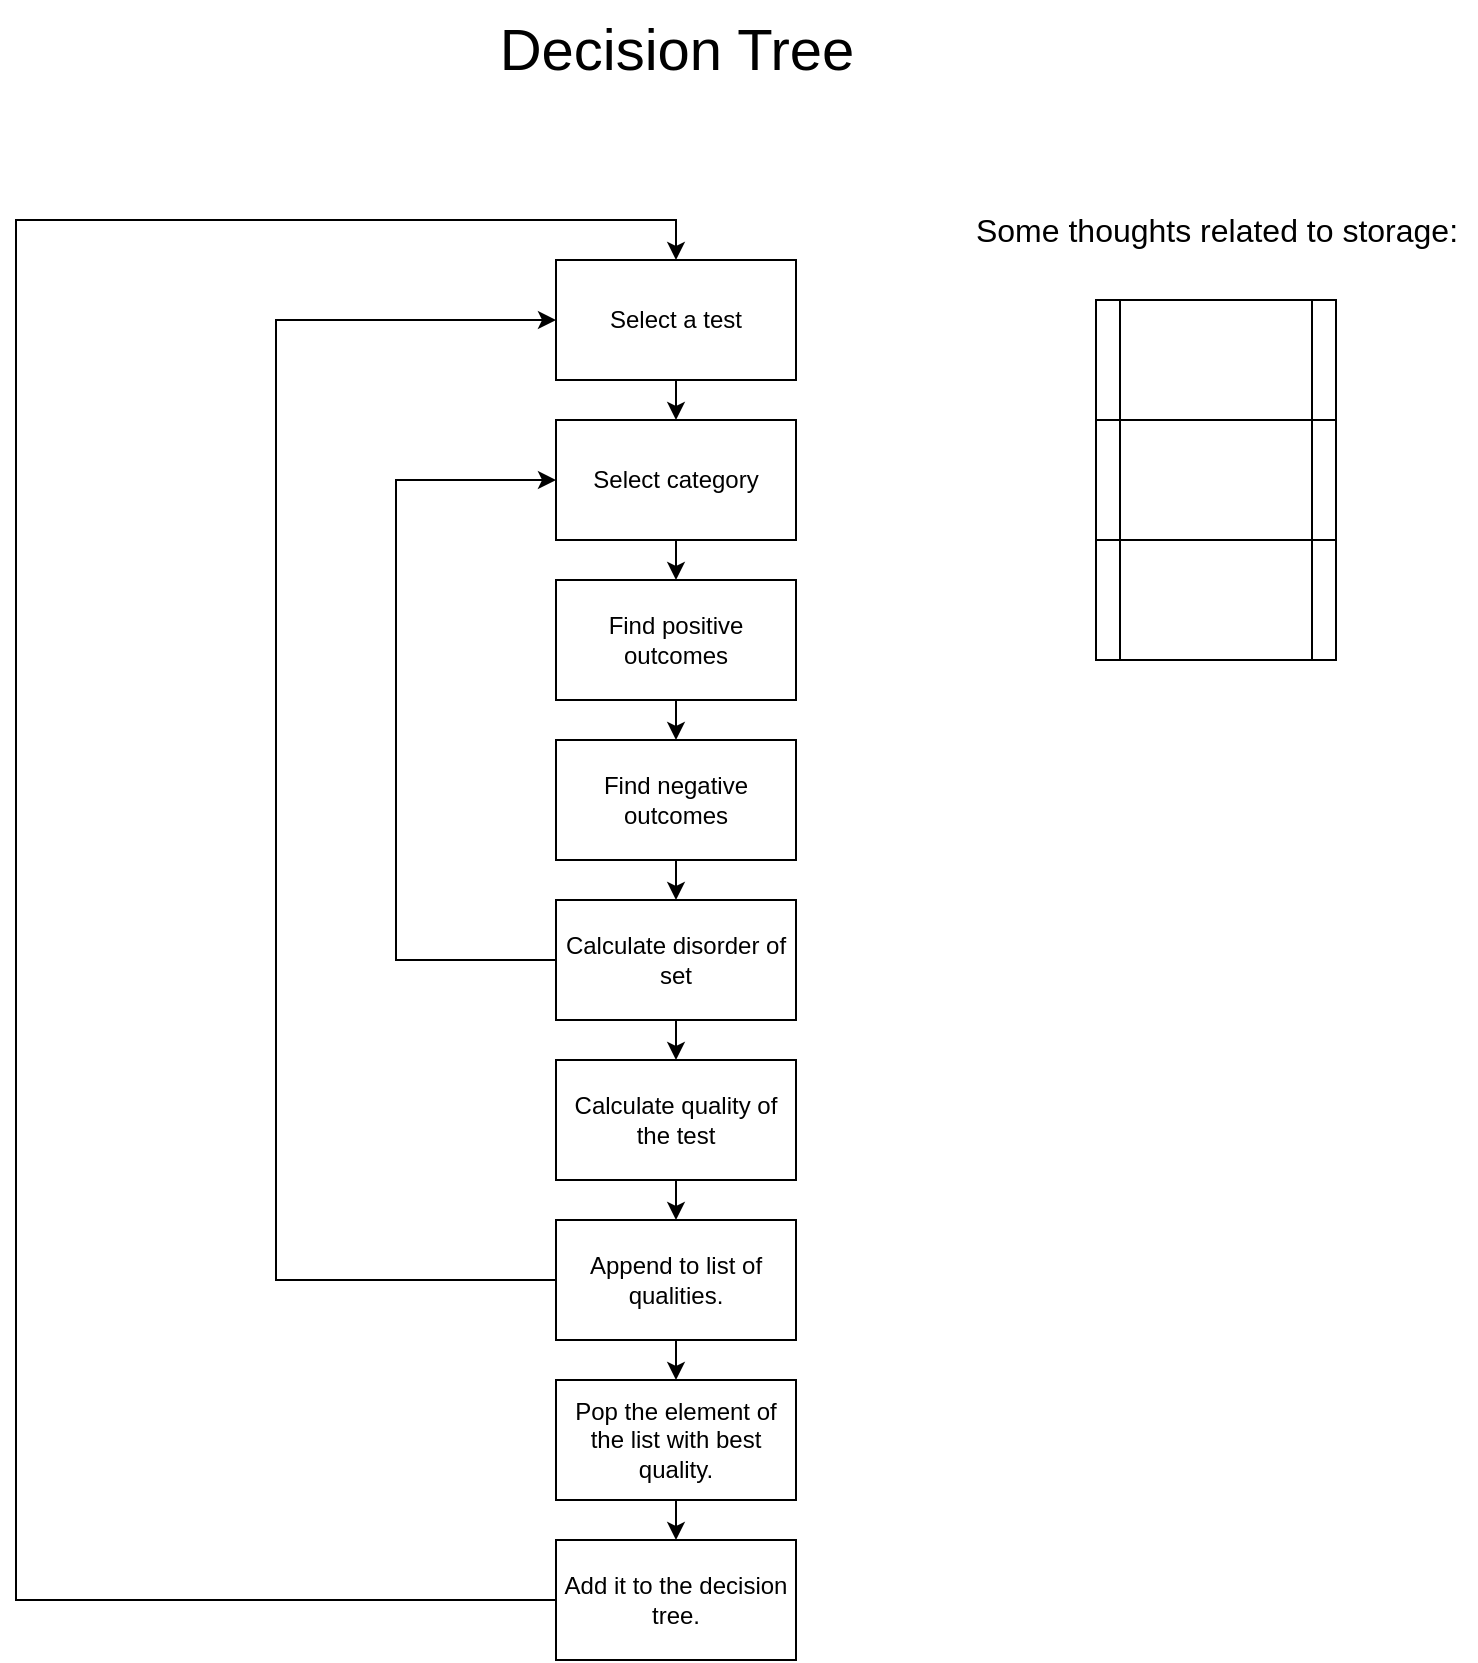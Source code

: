 <mxfile version="21.3.7" type="device">
  <diagram name="Page-1" id="Zc54gNBFulKKJqmMb2cP">
    <mxGraphModel dx="918" dy="584" grid="1" gridSize="10" guides="1" tooltips="1" connect="1" arrows="1" fold="1" page="1" pageScale="1" pageWidth="2336" pageHeight="1654" math="0" shadow="0">
      <root>
        <mxCell id="0" />
        <mxCell id="1" parent="0" />
        <mxCell id="f-rcmogYOw8T58UDo0su-19" style="edgeStyle=orthogonalEdgeStyle;rounded=0;orthogonalLoop=1;jettySize=auto;html=1;exitX=0.5;exitY=1;exitDx=0;exitDy=0;entryX=0.5;entryY=0;entryDx=0;entryDy=0;" edge="1" parent="1" source="f-rcmogYOw8T58UDo0su-1" target="f-rcmogYOw8T58UDo0su-2">
          <mxGeometry relative="1" as="geometry" />
        </mxCell>
        <mxCell id="f-rcmogYOw8T58UDo0su-1" value="Select a test" style="rounded=0;whiteSpace=wrap;html=1;" vertex="1" parent="1">
          <mxGeometry x="340" y="170" width="120" height="60" as="geometry" />
        </mxCell>
        <mxCell id="f-rcmogYOw8T58UDo0su-11" style="edgeStyle=orthogonalEdgeStyle;rounded=0;orthogonalLoop=1;jettySize=auto;html=1;exitX=0.5;exitY=1;exitDx=0;exitDy=0;entryX=0.5;entryY=0;entryDx=0;entryDy=0;" edge="1" parent="1" source="f-rcmogYOw8T58UDo0su-2" target="f-rcmogYOw8T58UDo0su-3">
          <mxGeometry relative="1" as="geometry" />
        </mxCell>
        <mxCell id="f-rcmogYOw8T58UDo0su-2" value="Select category" style="rounded=0;whiteSpace=wrap;html=1;" vertex="1" parent="1">
          <mxGeometry x="340" y="250" width="120" height="60" as="geometry" />
        </mxCell>
        <mxCell id="f-rcmogYOw8T58UDo0su-12" style="edgeStyle=orthogonalEdgeStyle;rounded=0;orthogonalLoop=1;jettySize=auto;html=1;exitX=0.5;exitY=1;exitDx=0;exitDy=0;entryX=0.5;entryY=0;entryDx=0;entryDy=0;" edge="1" parent="1" source="f-rcmogYOw8T58UDo0su-3" target="f-rcmogYOw8T58UDo0su-4">
          <mxGeometry relative="1" as="geometry" />
        </mxCell>
        <mxCell id="f-rcmogYOw8T58UDo0su-3" value="Find positive outcomes" style="rounded=0;whiteSpace=wrap;html=1;" vertex="1" parent="1">
          <mxGeometry x="340" y="330" width="120" height="60" as="geometry" />
        </mxCell>
        <mxCell id="f-rcmogYOw8T58UDo0su-13" style="edgeStyle=orthogonalEdgeStyle;rounded=0;orthogonalLoop=1;jettySize=auto;html=1;exitX=0.5;exitY=1;exitDx=0;exitDy=0;entryX=0.5;entryY=0;entryDx=0;entryDy=0;" edge="1" parent="1" source="f-rcmogYOw8T58UDo0su-4" target="f-rcmogYOw8T58UDo0su-5">
          <mxGeometry relative="1" as="geometry" />
        </mxCell>
        <mxCell id="f-rcmogYOw8T58UDo0su-4" value="Find negative outcomes" style="rounded=0;whiteSpace=wrap;html=1;" vertex="1" parent="1">
          <mxGeometry x="340" y="410" width="120" height="60" as="geometry" />
        </mxCell>
        <mxCell id="f-rcmogYOw8T58UDo0su-14" style="edgeStyle=orthogonalEdgeStyle;rounded=0;orthogonalLoop=1;jettySize=auto;html=1;exitX=0;exitY=0.5;exitDx=0;exitDy=0;entryX=0;entryY=0.5;entryDx=0;entryDy=0;" edge="1" parent="1" source="f-rcmogYOw8T58UDo0su-5" target="f-rcmogYOw8T58UDo0su-2">
          <mxGeometry relative="1" as="geometry">
            <Array as="points">
              <mxPoint x="260" y="520" />
              <mxPoint x="260" y="280" />
            </Array>
          </mxGeometry>
        </mxCell>
        <mxCell id="f-rcmogYOw8T58UDo0su-15" style="edgeStyle=orthogonalEdgeStyle;rounded=0;orthogonalLoop=1;jettySize=auto;html=1;exitX=0.5;exitY=1;exitDx=0;exitDy=0;entryX=0.5;entryY=0;entryDx=0;entryDy=0;" edge="1" parent="1" source="f-rcmogYOw8T58UDo0su-5" target="f-rcmogYOw8T58UDo0su-6">
          <mxGeometry relative="1" as="geometry" />
        </mxCell>
        <mxCell id="f-rcmogYOw8T58UDo0su-5" value="Calculate disorder of set" style="rounded=0;whiteSpace=wrap;html=1;" vertex="1" parent="1">
          <mxGeometry x="340" y="490" width="120" height="60" as="geometry" />
        </mxCell>
        <mxCell id="f-rcmogYOw8T58UDo0su-18" style="edgeStyle=orthogonalEdgeStyle;rounded=0;orthogonalLoop=1;jettySize=auto;html=1;exitX=0.5;exitY=1;exitDx=0;exitDy=0;entryX=0.5;entryY=0;entryDx=0;entryDy=0;" edge="1" parent="1" source="f-rcmogYOw8T58UDo0su-6" target="f-rcmogYOw8T58UDo0su-17">
          <mxGeometry relative="1" as="geometry" />
        </mxCell>
        <mxCell id="f-rcmogYOw8T58UDo0su-6" value="Calculate quality of the test" style="rounded=0;whiteSpace=wrap;html=1;" vertex="1" parent="1">
          <mxGeometry x="340" y="570" width="120" height="60" as="geometry" />
        </mxCell>
        <mxCell id="f-rcmogYOw8T58UDo0su-7" value="" style="shape=process;whiteSpace=wrap;html=1;backgroundOutline=1;" vertex="1" parent="1">
          <mxGeometry x="610" y="190" width="120" height="60" as="geometry" />
        </mxCell>
        <mxCell id="f-rcmogYOw8T58UDo0su-8" value="" style="shape=process;whiteSpace=wrap;html=1;backgroundOutline=1;" vertex="1" parent="1">
          <mxGeometry x="610" y="250" width="120" height="60" as="geometry" />
        </mxCell>
        <mxCell id="f-rcmogYOw8T58UDo0su-9" value="" style="shape=process;whiteSpace=wrap;html=1;backgroundOutline=1;" vertex="1" parent="1">
          <mxGeometry x="610" y="310" width="120" height="60" as="geometry" />
        </mxCell>
        <mxCell id="f-rcmogYOw8T58UDo0su-20" style="edgeStyle=orthogonalEdgeStyle;rounded=0;orthogonalLoop=1;jettySize=auto;html=1;exitX=0;exitY=0.5;exitDx=0;exitDy=0;entryX=0;entryY=0.5;entryDx=0;entryDy=0;" edge="1" parent="1" source="f-rcmogYOw8T58UDo0su-17" target="f-rcmogYOw8T58UDo0su-1">
          <mxGeometry relative="1" as="geometry">
            <Array as="points">
              <mxPoint x="200" y="680" />
              <mxPoint x="200" y="200" />
            </Array>
          </mxGeometry>
        </mxCell>
        <mxCell id="f-rcmogYOw8T58UDo0su-23" style="edgeStyle=orthogonalEdgeStyle;rounded=0;orthogonalLoop=1;jettySize=auto;html=1;exitX=0.5;exitY=1;exitDx=0;exitDy=0;entryX=0.5;entryY=0;entryDx=0;entryDy=0;" edge="1" parent="1" source="f-rcmogYOw8T58UDo0su-17" target="f-rcmogYOw8T58UDo0su-21">
          <mxGeometry relative="1" as="geometry" />
        </mxCell>
        <mxCell id="f-rcmogYOw8T58UDo0su-17" value="Append to list of qualities." style="rounded=0;whiteSpace=wrap;html=1;" vertex="1" parent="1">
          <mxGeometry x="340" y="650" width="120" height="60" as="geometry" />
        </mxCell>
        <mxCell id="f-rcmogYOw8T58UDo0su-24" style="edgeStyle=orthogonalEdgeStyle;rounded=0;orthogonalLoop=1;jettySize=auto;html=1;exitX=0.5;exitY=1;exitDx=0;exitDy=0;entryX=0.5;entryY=0;entryDx=0;entryDy=0;" edge="1" parent="1" source="f-rcmogYOw8T58UDo0su-21" target="f-rcmogYOw8T58UDo0su-22">
          <mxGeometry relative="1" as="geometry" />
        </mxCell>
        <mxCell id="f-rcmogYOw8T58UDo0su-21" value="Pop the element of the list with best quality." style="rounded=0;whiteSpace=wrap;html=1;" vertex="1" parent="1">
          <mxGeometry x="340" y="730" width="120" height="60" as="geometry" />
        </mxCell>
        <mxCell id="f-rcmogYOw8T58UDo0su-25" style="edgeStyle=orthogonalEdgeStyle;rounded=0;orthogonalLoop=1;jettySize=auto;html=1;exitX=0;exitY=0.5;exitDx=0;exitDy=0;entryX=0.5;entryY=0;entryDx=0;entryDy=0;" edge="1" parent="1" source="f-rcmogYOw8T58UDo0su-22" target="f-rcmogYOw8T58UDo0su-1">
          <mxGeometry relative="1" as="geometry">
            <Array as="points">
              <mxPoint x="70" y="840" />
              <mxPoint x="70" y="150" />
              <mxPoint x="400" y="150" />
            </Array>
          </mxGeometry>
        </mxCell>
        <mxCell id="f-rcmogYOw8T58UDo0su-22" value="Add it to the decision tree." style="rounded=0;whiteSpace=wrap;html=1;" vertex="1" parent="1">
          <mxGeometry x="340" y="810" width="120" height="60" as="geometry" />
        </mxCell>
        <mxCell id="f-rcmogYOw8T58UDo0su-26" value="&lt;font style=&quot;font-size: 16px;&quot;&gt;Some thoughts related to storage:&lt;/font&gt;" style="text;html=1;align=center;verticalAlign=middle;resizable=0;points=[];autosize=1;strokeColor=none;fillColor=none;" vertex="1" parent="1">
          <mxGeometry x="540" y="140" width="260" height="30" as="geometry" />
        </mxCell>
        <mxCell id="f-rcmogYOw8T58UDo0su-27" value="&lt;font style=&quot;font-size: 29px;&quot;&gt;Decision Tree&lt;/font&gt;" style="text;html=1;align=center;verticalAlign=middle;resizable=0;points=[];autosize=1;strokeColor=none;fillColor=none;" vertex="1" parent="1">
          <mxGeometry x="300" y="40" width="200" height="50" as="geometry" />
        </mxCell>
      </root>
    </mxGraphModel>
  </diagram>
</mxfile>
